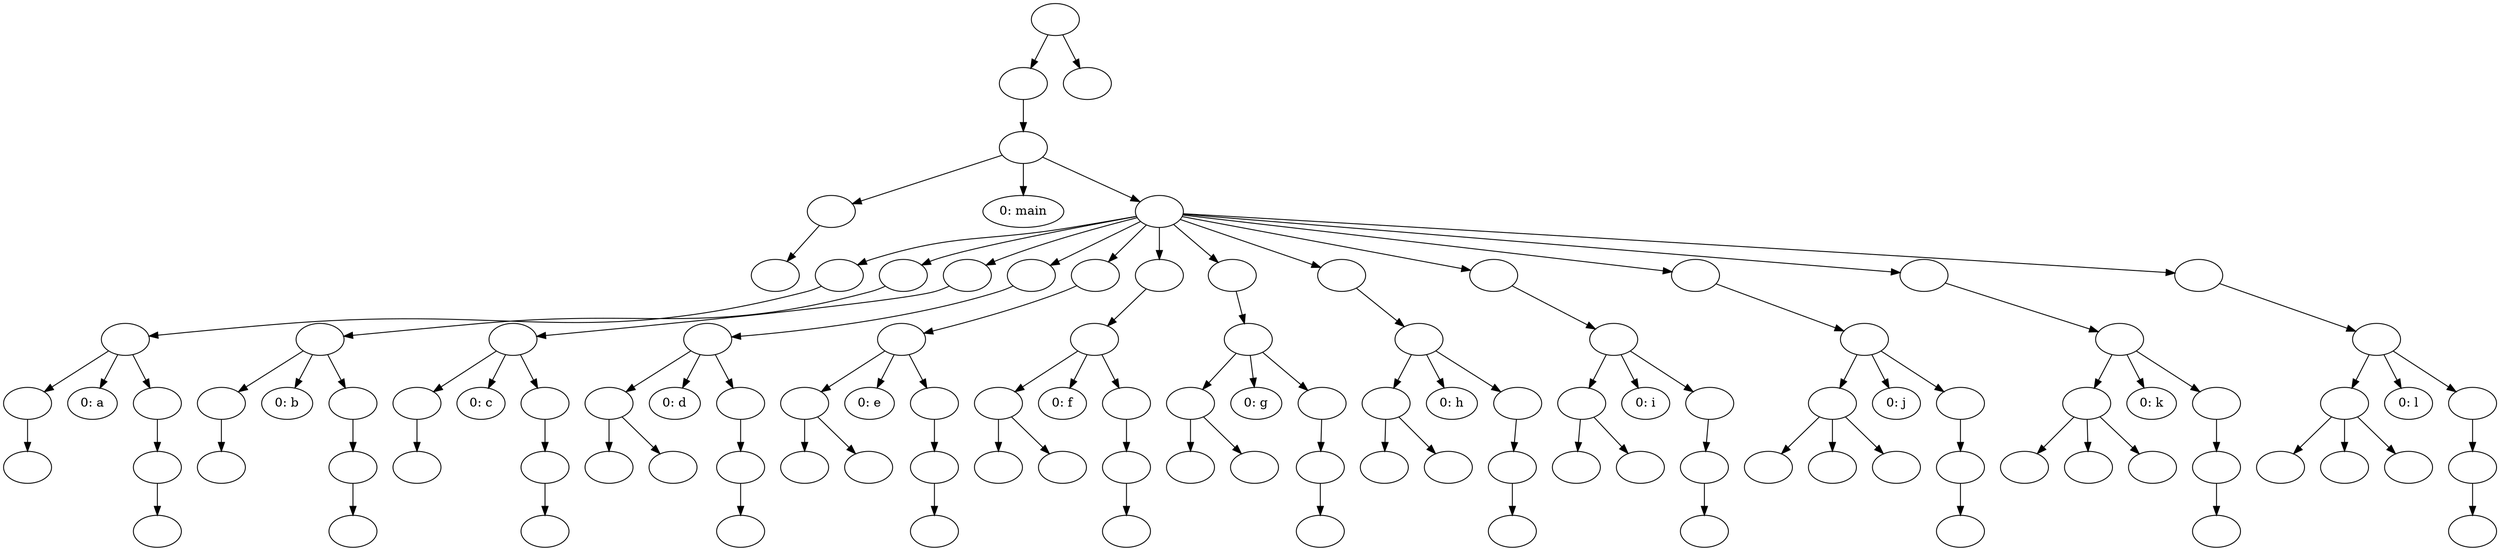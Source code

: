 digraph AST {
  "139721060144688" [label=""];
  "139721060144688" -> "139721060148000";
  "139721060144688" -> "139721060145168";
  "139721060148000" [label=""];
  "139721060148000" -> "139721060145216";
  "139721060145216" [label=""];
  "139721060145216" -> "139721060145408";
  "139721060145216" -> "139721060144928";
  "139721060145216" -> "139721060145552";
  "139721060145408" [label=""];
  "139721060145408" -> "139721060145024";
  "139721060145024" [label=""];
  "139721060144928" [label="0: main"];
  "139721060145552" [label=""];
  "139721060145552" -> "139721060144112";
  "139721060145552" -> "139721060143968";
  "139721060145552" -> "139721060142000";
  "139721060145552" -> "139721060140800";
  "139721060145552" -> "139721060139072";
  "139721060145552" -> "139721060352112";
  "139721060145552" -> "139721060353456";
  "139721060145552" -> "139721060354800";
  "139721060145552" -> "139721060356240";
  "139721060145552" -> "139721060357680";
  "139721060145552" -> "139721060359120";
  "139721060145552" -> "139721060360800";
  "139721060144112" [label=""];
  "139721060144112" -> "139721060143920";
  "139721060143920" [label=""];
  "139721060143920" -> "139721060143776";
  "139721060143920" -> "139721060143584";
  "139721060143920" -> "139721060143056";
  "139721060143776" [label=""];
  "139721060143776" -> "139721060143632";
  "139721060143632" [label=""];
  "139721060143584" [label="0: a"];
  "139721060143056" [label=""];
  "139721060143056" -> "139721060142960";
  "139721060142960" [label=""];
  "139721060142960" -> "139721060142048";
  "139721060142048" [label=""];
  "139721060143968" [label=""];
  "139721060143968" -> "139721060142912";
  "139721060142912" [label=""];
  "139721060142912" -> "139721060141808";
  "139721060142912" -> "139721060141616";
  "139721060142912" -> "139721060141088";
  "139721060141808" [label=""];
  "139721060141808" -> "139721060141664";
  "139721060141664" [label=""];
  "139721060141616" [label="0: b"];
  "139721060141088" [label=""];
  "139721060141088" -> "139721060140992";
  "139721060140992" [label=""];
  "139721060140992" -> "139721060140848";
  "139721060140848" [label=""];
  "139721060142000" [label=""];
  "139721060142000" -> "139721060140944";
  "139721060140944" [label=""];
  "139721060140944" -> "139721060140608";
  "139721060140944" -> "139721060140080";
  "139721060140944" -> "139721060139552";
  "139721060140608" [label=""];
  "139721060140608" -> "139721060140128";
  "139721060140128" [label=""];
  "139721060140080" [label="0: c"];
  "139721060139552" [label=""];
  "139721060139552" -> "139721060139456";
  "139721060139456" [label=""];
  "139721060139456" -> "139721060139120";
  "139721060139120" [label=""];
  "139721060140800" [label=""];
  "139721060140800" -> "139721060139216";
  "139721060139216" [label=""];
  "139721060139216" -> "139721060154672";
  "139721060139216" -> "139721060154048";
  "139721060139216" -> "139721060155152";
  "139721060154672" [label=""];
  "139721060154672" -> "139721060153616";
  "139721060154672" -> "139721060154192";
  "139721060153616" [label=""];
  "139721060154192" [label=""];
  "139721060154048" [label="0: d"];
  "139721060155152" [label=""];
  "139721060155152" -> "139721060155248";
  "139721060155248" [label=""];
  "139721060155248" -> "139721060352064";
  "139721060352064" [label=""];
  "139721060139072" [label=""];
  "139721060139072" -> "139721060155296";
  "139721060155296" [label=""];
  "139721060155296" -> "139721060352304";
  "139721060155296" -> "139721060352496";
  "139721060155296" -> "139721060353168";
  "139721060352304" [label=""];
  "139721060352304" -> "139721060352448";
  "139721060352304" -> "139721060352640";
  "139721060352448" [label=""];
  "139721060352640" [label=""];
  "139721060352496" [label="0: e"];
  "139721060353168" [label=""];
  "139721060353168" -> "139721060353264";
  "139721060353264" [label=""];
  "139721060353264" -> "139721060353408";
  "139721060353408" [label=""];
  "139721060352112" [label=""];
  "139721060352112" -> "139721060353312";
  "139721060353312" [label=""];
  "139721060353312" -> "139721060353648";
  "139721060353312" -> "139721060353840";
  "139721060353312" -> "139721060354512";
  "139721060353648" [label=""];
  "139721060353648" -> "139721060353792";
  "139721060353648" -> "139721060353984";
  "139721060353792" [label=""];
  "139721060353984" [label=""];
  "139721060353840" [label="0: f"];
  "139721060354512" [label=""];
  "139721060354512" -> "139721060354608";
  "139721060354608" [label=""];
  "139721060354608" -> "139721060354752";
  "139721060354752" [label=""];
  "139721060353456" [label=""];
  "139721060353456" -> "139721060354656";
  "139721060354656" [label=""];
  "139721060354656" -> "139721060354992";
  "139721060354656" -> "139721060355184";
  "139721060354656" -> "139721060355952";
  "139721060354992" [label=""];
  "139721060354992" -> "139721060355136";
  "139721060354992" -> "139721060355328";
  "139721060355136" [label=""];
  "139721060355328" [label=""];
  "139721060355184" [label="0: g"];
  "139721060355952" [label=""];
  "139721060355952" -> "139721060356048";
  "139721060356048" [label=""];
  "139721060356048" -> "139721060356192";
  "139721060356192" [label=""];
  "139721060354800" [label=""];
  "139721060354800" -> "139721060356096";
  "139721060356096" [label=""];
  "139721060356096" -> "139721060356432";
  "139721060356096" -> "139721060356624";
  "139721060356096" -> "139721060357392";
  "139721060356432" [label=""];
  "139721060356432" -> "139721060356576";
  "139721060356432" -> "139721060356768";
  "139721060356576" [label=""];
  "139721060356768" [label=""];
  "139721060356624" [label="0: h"];
  "139721060357392" [label=""];
  "139721060357392" -> "139721060357488";
  "139721060357488" [label=""];
  "139721060357488" -> "139721060357632";
  "139721060357632" [label=""];
  "139721060356240" [label=""];
  "139721060356240" -> "139721060357536";
  "139721060357536" [label=""];
  "139721060357536" -> "139721060357872";
  "139721060357536" -> "139721060358064";
  "139721060357536" -> "139721060358832";
  "139721060357872" [label=""];
  "139721060357872" -> "139721060358016";
  "139721060357872" -> "139721060358208";
  "139721060358016" [label=""];
  "139721060358208" [label=""];
  "139721060358064" [label="0: i"];
  "139721060358832" [label=""];
  "139721060358832" -> "139721060358928";
  "139721060358928" [label=""];
  "139721060358928" -> "139721060359072";
  "139721060359072" [label=""];
  "139721060357680" [label=""];
  "139721060357680" -> "139721060358976";
  "139721060358976" [label=""];
  "139721060358976" -> "139721060359312";
  "139721060358976" -> "139721060359504";
  "139721060358976" -> "139721060360512";
  "139721060359312" [label=""];
  "139721060359312" -> "139721060359456";
  "139721060359312" -> "139721060359648";
  "139721060359312" -> "139721060359792";
  "139721060359456" [label=""];
  "139721060359648" [label=""];
  "139721060359792" [label=""];
  "139721060359504" [label="0: j"];
  "139721060360512" [label=""];
  "139721060360512" -> "139721060360608";
  "139721060360608" [label=""];
  "139721060360608" -> "139721060360752";
  "139721060360752" [label=""];
  "139721060359120" [label=""];
  "139721060359120" -> "139721060360656";
  "139721060360656" [label=""];
  "139721060360656" -> "139721060360992";
  "139721060360656" -> "139721060361184";
  "139721060360656" -> "139721060362192";
  "139721060360992" [label=""];
  "139721060360992" -> "139721060361136";
  "139721060360992" -> "139721060361328";
  "139721060360992" -> "139721060361472";
  "139721060361136" [label=""];
  "139721060361328" [label=""];
  "139721060361472" [label=""];
  "139721060361184" [label="0: k"];
  "139721060362192" [label=""];
  "139721060362192" -> "139721060362288";
  "139721060362288" [label=""];
  "139721060362288" -> "139721060362432";
  "139721060362432" [label=""];
  "139721060360800" [label=""];
  "139721060360800" -> "139721060362336";
  "139721060362336" [label=""];
  "139721060362336" -> "139721060362672";
  "139721060362336" -> "139721060362864";
  "139721060362336" -> "139721060363872";
  "139721060362672" [label=""];
  "139721060362672" -> "139721060362816";
  "139721060362672" -> "139721060363008";
  "139721060362672" -> "139721060363152";
  "139721060362816" [label=""];
  "139721060363008" [label=""];
  "139721060363152" [label=""];
  "139721060362864" [label="0: l"];
  "139721060363872" [label=""];
  "139721060363872" -> "139721060363968";
  "139721060363968" [label=""];
  "139721060363968" -> "139721060364112";
  "139721060364112" [label=""];
  "139721060145168" [label=""];
}
